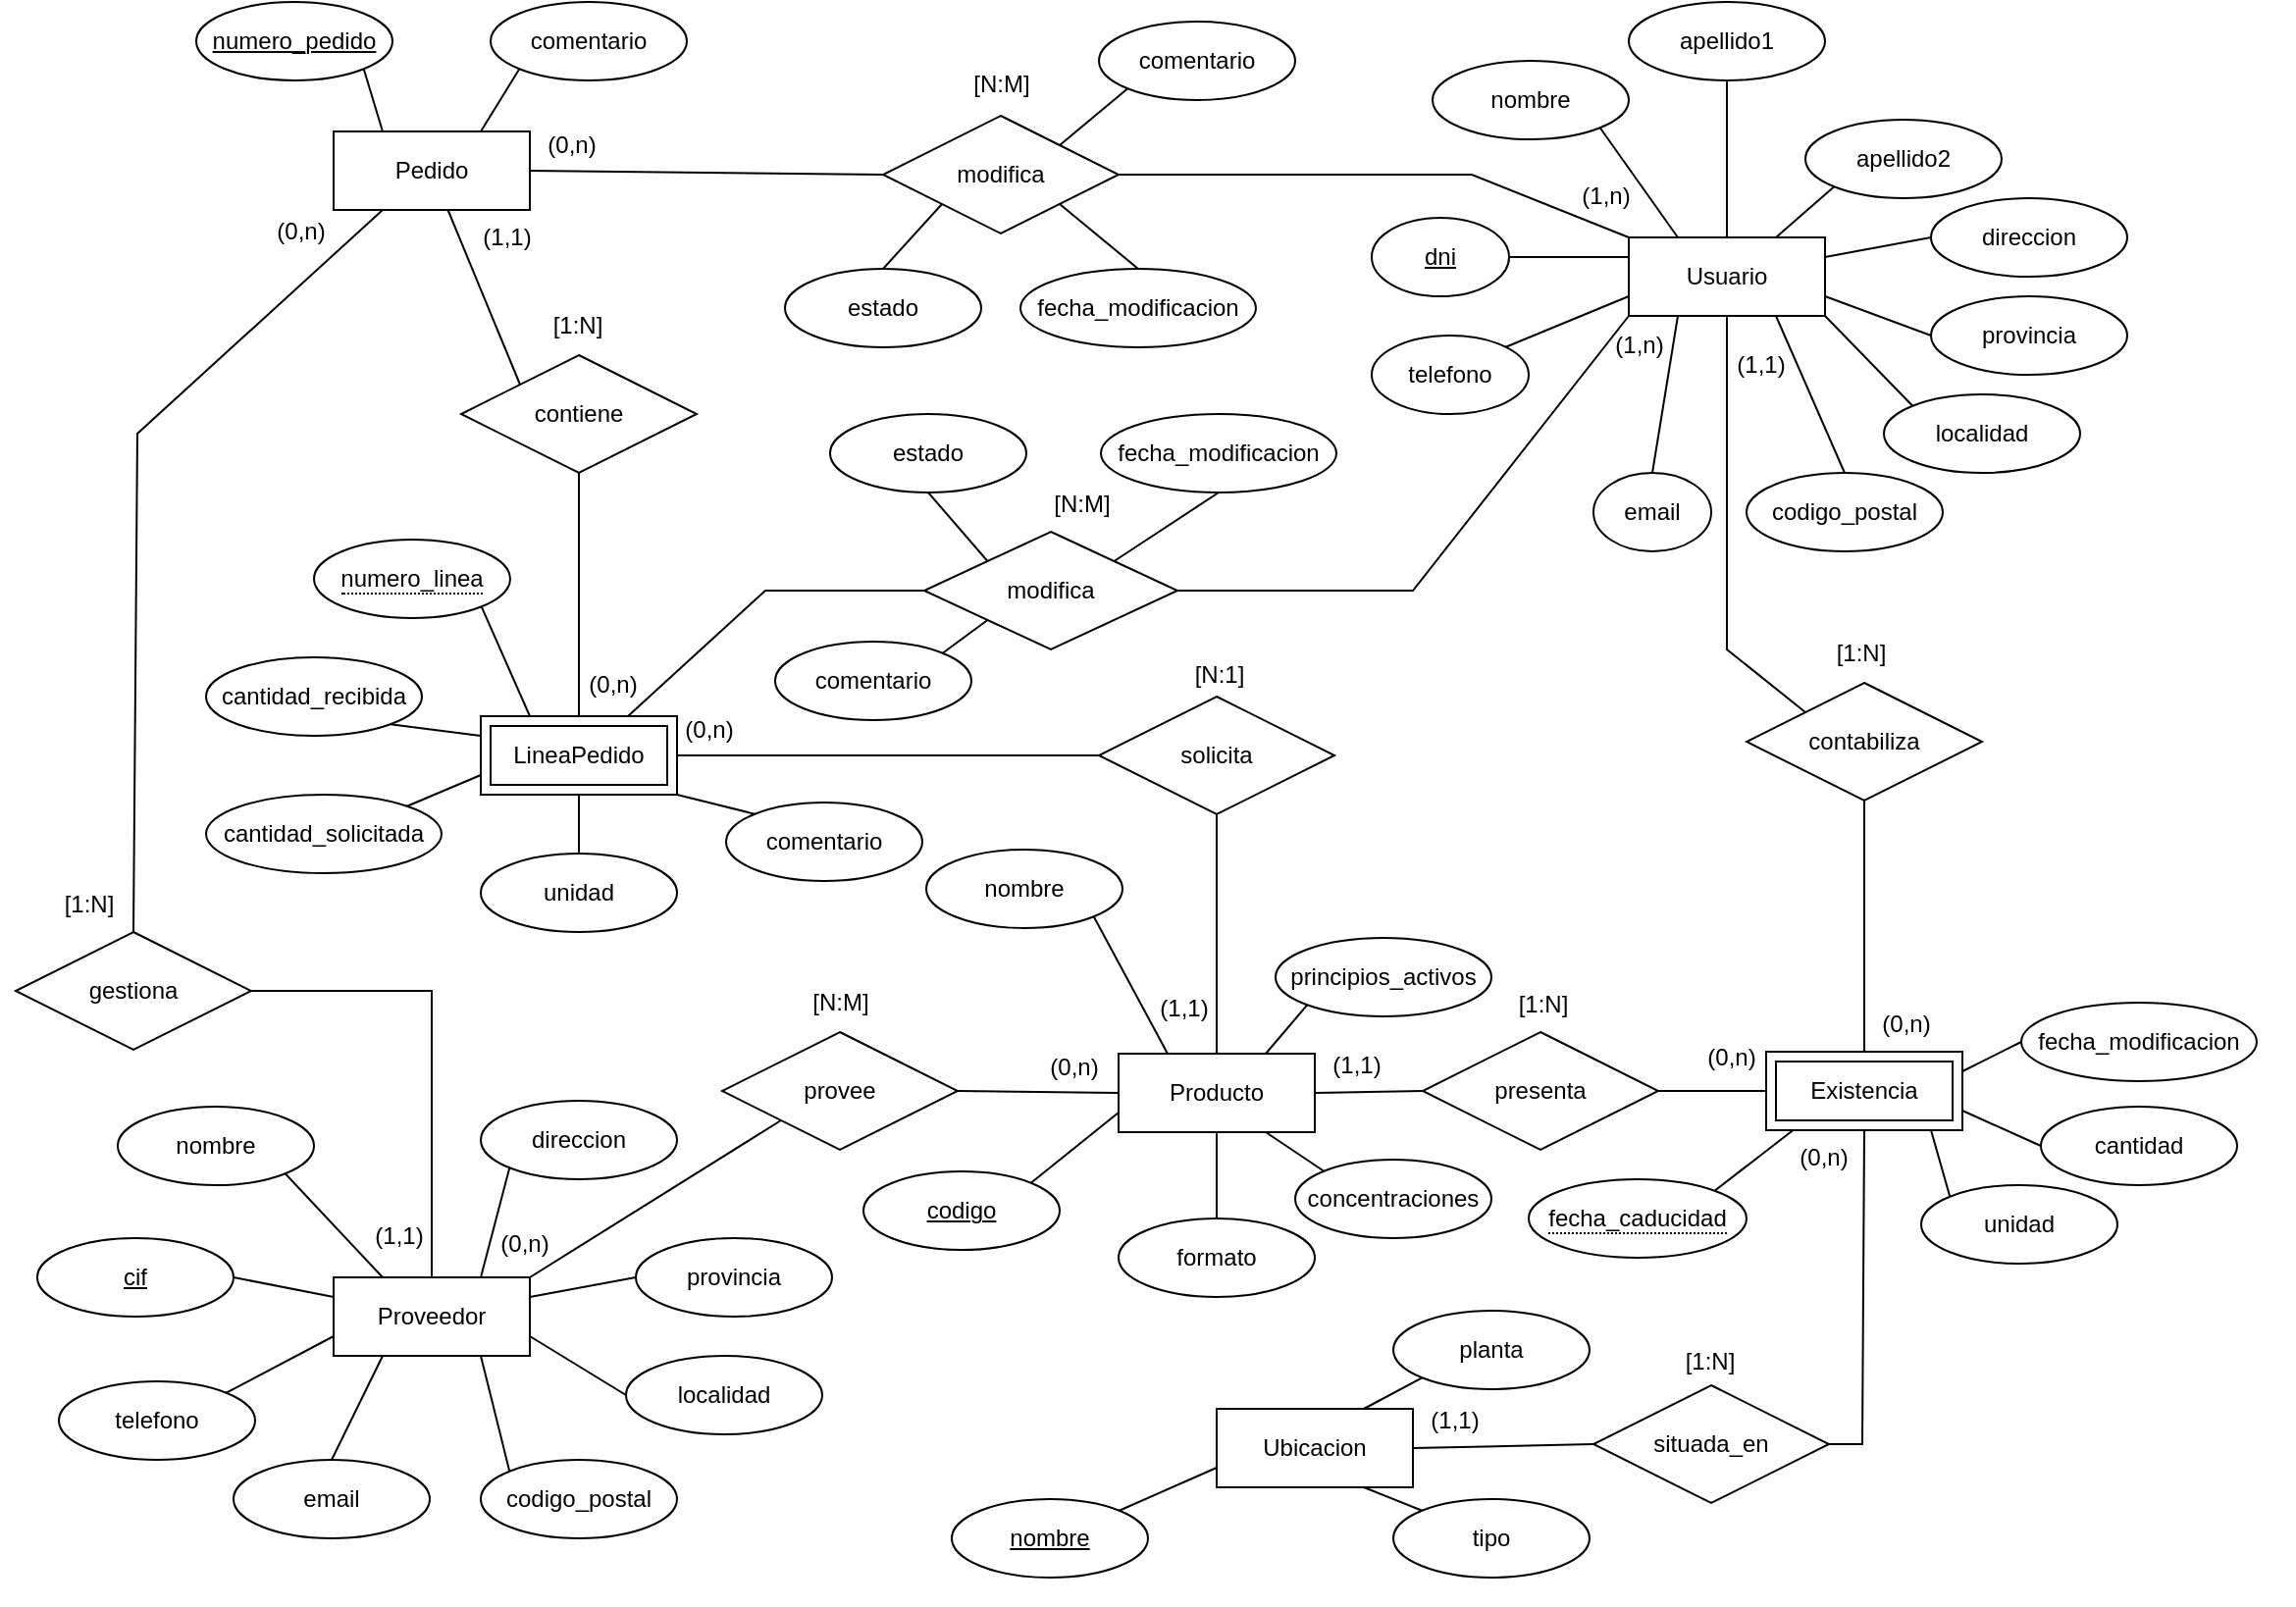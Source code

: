 <mxfile version="24.2.2" type="github">
  <diagram id="R2lEEEUBdFMjLlhIrx00" name="Page-1">
    <mxGraphModel dx="1593" dy="855" grid="1" gridSize="10" guides="1" tooltips="1" connect="1" arrows="1" fold="1" page="1" pageScale="1" pageWidth="1169" pageHeight="827" math="0" shadow="0" extFonts="Permanent Marker^https://fonts.googleapis.com/css?family=Permanent+Marker">
      <root>
        <mxCell id="0" />
        <mxCell id="1" parent="0" />
        <mxCell id="Ad2AzPNfYspedzS9szeo-1" value="" style="group" vertex="1" connectable="0" parent="1">
          <mxGeometry y="590" width="440" height="210" as="geometry" />
        </mxCell>
        <mxCell id="Ad2AzPNfYspedzS9szeo-2" value="Proveedor" style="whiteSpace=wrap;html=1;align=center;" vertex="1" parent="Ad2AzPNfYspedzS9szeo-1">
          <mxGeometry x="170" y="70" width="100" height="40" as="geometry" />
        </mxCell>
        <mxCell id="Ad2AzPNfYspedzS9szeo-3" value="cif" style="ellipse;whiteSpace=wrap;html=1;align=center;fontStyle=4" vertex="1" parent="Ad2AzPNfYspedzS9szeo-1">
          <mxGeometry x="19" y="50" width="100" height="40" as="geometry" />
        </mxCell>
        <mxCell id="Ad2AzPNfYspedzS9szeo-5" value="direccion" style="ellipse;whiteSpace=wrap;html=1;align=center;" vertex="1" parent="Ad2AzPNfYspedzS9szeo-1">
          <mxGeometry x="245" y="-20" width="100" height="40" as="geometry" />
        </mxCell>
        <mxCell id="Ad2AzPNfYspedzS9szeo-6" value="provincia" style="ellipse;whiteSpace=wrap;html=1;align=center;" vertex="1" parent="Ad2AzPNfYspedzS9szeo-1">
          <mxGeometry x="324" y="50" width="100" height="40" as="geometry" />
        </mxCell>
        <mxCell id="Ad2AzPNfYspedzS9szeo-7" value="localidad" style="ellipse;whiteSpace=wrap;html=1;align=center;" vertex="1" parent="Ad2AzPNfYspedzS9szeo-1">
          <mxGeometry x="319" y="110" width="100" height="40" as="geometry" />
        </mxCell>
        <mxCell id="Ad2AzPNfYspedzS9szeo-8" value="codigo_postal" style="ellipse;whiteSpace=wrap;html=1;align=center;" vertex="1" parent="Ad2AzPNfYspedzS9szeo-1">
          <mxGeometry x="245" y="163" width="100" height="40" as="geometry" />
        </mxCell>
        <mxCell id="Ad2AzPNfYspedzS9szeo-9" value="email" style="ellipse;whiteSpace=wrap;html=1;align=center;" vertex="1" parent="Ad2AzPNfYspedzS9szeo-1">
          <mxGeometry x="119" y="163" width="100" height="40" as="geometry" />
        </mxCell>
        <mxCell id="Ad2AzPNfYspedzS9szeo-10" value="telefono" style="ellipse;whiteSpace=wrap;html=1;align=center;" vertex="1" parent="Ad2AzPNfYspedzS9szeo-1">
          <mxGeometry x="30" y="123" width="100" height="40" as="geometry" />
        </mxCell>
        <mxCell id="Ad2AzPNfYspedzS9szeo-12" value="" style="endArrow=none;html=1;rounded=0;exitX=1;exitY=0.5;exitDx=0;exitDy=0;entryX=0;entryY=0.25;entryDx=0;entryDy=0;" edge="1" parent="Ad2AzPNfYspedzS9szeo-1" source="Ad2AzPNfYspedzS9szeo-3" target="Ad2AzPNfYspedzS9szeo-2">
          <mxGeometry relative="1" as="geometry">
            <mxPoint x="470" y="110" as="sourcePoint" />
            <mxPoint x="630" y="110" as="targetPoint" />
          </mxGeometry>
        </mxCell>
        <mxCell id="Ad2AzPNfYspedzS9szeo-13" value="" style="endArrow=none;html=1;rounded=0;exitX=0.75;exitY=0;exitDx=0;exitDy=0;entryX=0;entryY=1;entryDx=0;entryDy=0;" edge="1" parent="Ad2AzPNfYspedzS9szeo-1" source="Ad2AzPNfYspedzS9szeo-2" target="Ad2AzPNfYspedzS9szeo-5">
          <mxGeometry relative="1" as="geometry">
            <mxPoint x="470" y="110" as="sourcePoint" />
            <mxPoint x="630" y="110" as="targetPoint" />
          </mxGeometry>
        </mxCell>
        <mxCell id="Ad2AzPNfYspedzS9szeo-14" value="" style="endArrow=none;html=1;rounded=0;exitX=1;exitY=0.25;exitDx=0;exitDy=0;entryX=0;entryY=0.5;entryDx=0;entryDy=0;" edge="1" parent="Ad2AzPNfYspedzS9szeo-1" source="Ad2AzPNfYspedzS9szeo-2" target="Ad2AzPNfYspedzS9szeo-6">
          <mxGeometry relative="1" as="geometry">
            <mxPoint x="470" y="110" as="sourcePoint" />
            <mxPoint x="630" y="110" as="targetPoint" />
          </mxGeometry>
        </mxCell>
        <mxCell id="Ad2AzPNfYspedzS9szeo-15" value="" style="endArrow=none;html=1;rounded=0;exitX=1;exitY=0;exitDx=0;exitDy=0;entryX=0;entryY=0.75;entryDx=0;entryDy=0;" edge="1" parent="Ad2AzPNfYspedzS9szeo-1" source="Ad2AzPNfYspedzS9szeo-10" target="Ad2AzPNfYspedzS9szeo-2">
          <mxGeometry relative="1" as="geometry">
            <mxPoint x="470" y="110" as="sourcePoint" />
            <mxPoint x="630" y="110" as="targetPoint" />
          </mxGeometry>
        </mxCell>
        <mxCell id="Ad2AzPNfYspedzS9szeo-16" value="" style="endArrow=none;html=1;rounded=0;entryX=0;entryY=0.5;entryDx=0;entryDy=0;exitX=1;exitY=0.75;exitDx=0;exitDy=0;" edge="1" parent="Ad2AzPNfYspedzS9szeo-1" source="Ad2AzPNfYspedzS9szeo-2" target="Ad2AzPNfYspedzS9szeo-7">
          <mxGeometry relative="1" as="geometry">
            <mxPoint x="270" y="140" as="sourcePoint" />
            <mxPoint x="630" y="110" as="targetPoint" />
          </mxGeometry>
        </mxCell>
        <mxCell id="Ad2AzPNfYspedzS9szeo-17" value="" style="endArrow=none;html=1;rounded=0;exitX=0.75;exitY=1;exitDx=0;exitDy=0;entryX=0;entryY=0;entryDx=0;entryDy=0;" edge="1" parent="Ad2AzPNfYspedzS9szeo-1" source="Ad2AzPNfYspedzS9szeo-2" target="Ad2AzPNfYspedzS9szeo-8">
          <mxGeometry relative="1" as="geometry">
            <mxPoint x="470" y="110" as="sourcePoint" />
            <mxPoint x="630" y="110" as="targetPoint" />
          </mxGeometry>
        </mxCell>
        <mxCell id="Ad2AzPNfYspedzS9szeo-18" value="" style="endArrow=none;html=1;rounded=0;exitX=0.5;exitY=0;exitDx=0;exitDy=0;entryX=0.25;entryY=1;entryDx=0;entryDy=0;" edge="1" parent="Ad2AzPNfYspedzS9szeo-1" source="Ad2AzPNfYspedzS9szeo-9" target="Ad2AzPNfYspedzS9szeo-2">
          <mxGeometry relative="1" as="geometry">
            <mxPoint x="470" y="110" as="sourcePoint" />
            <mxPoint x="630" y="110" as="targetPoint" />
          </mxGeometry>
        </mxCell>
        <mxCell id="Ad2AzPNfYspedzS9szeo-19" style="edgeStyle=orthogonalEdgeStyle;rounded=0;orthogonalLoop=1;jettySize=auto;html=1;exitX=0.5;exitY=1;exitDx=0;exitDy=0;" edge="1" parent="Ad2AzPNfYspedzS9szeo-1" source="Ad2AzPNfYspedzS9szeo-8" target="Ad2AzPNfYspedzS9szeo-8">
          <mxGeometry relative="1" as="geometry" />
        </mxCell>
        <mxCell id="Ad2AzPNfYspedzS9szeo-20" value="" style="group" vertex="1" connectable="0" parent="1">
          <mxGeometry x="660" y="40" width="440" height="250" as="geometry" />
        </mxCell>
        <mxCell id="Ad2AzPNfYspedzS9szeo-21" value="&lt;div&gt;Usuario&lt;/div&gt;" style="whiteSpace=wrap;html=1;align=center;" vertex="1" parent="Ad2AzPNfYspedzS9szeo-20">
          <mxGeometry x="170" y="90" width="100" height="40" as="geometry" />
        </mxCell>
        <mxCell id="Ad2AzPNfYspedzS9szeo-22" value="&lt;div&gt;nombre&lt;/div&gt;" style="ellipse;whiteSpace=wrap;html=1;align=center;" vertex="1" parent="Ad2AzPNfYspedzS9szeo-20">
          <mxGeometry x="70" width="100" height="40" as="geometry" />
        </mxCell>
        <mxCell id="Ad2AzPNfYspedzS9szeo-23" value="dni" style="ellipse;whiteSpace=wrap;html=1;align=center;fontStyle=4" vertex="1" parent="Ad2AzPNfYspedzS9szeo-20">
          <mxGeometry x="39" y="80" width="70" height="40" as="geometry" />
        </mxCell>
        <mxCell id="Ad2AzPNfYspedzS9szeo-25" value="apellido2" style="ellipse;whiteSpace=wrap;html=1;align=center;" vertex="1" parent="Ad2AzPNfYspedzS9szeo-20">
          <mxGeometry x="260" y="30" width="100" height="40" as="geometry" />
        </mxCell>
        <mxCell id="Ad2AzPNfYspedzS9szeo-26" value="direccion" style="ellipse;whiteSpace=wrap;html=1;align=center;" vertex="1" parent="Ad2AzPNfYspedzS9szeo-20">
          <mxGeometry x="324" y="70" width="100" height="40" as="geometry" />
        </mxCell>
        <mxCell id="Ad2AzPNfYspedzS9szeo-27" value="provincia" style="ellipse;whiteSpace=wrap;html=1;align=center;" vertex="1" parent="Ad2AzPNfYspedzS9szeo-20">
          <mxGeometry x="324" y="120" width="100" height="40" as="geometry" />
        </mxCell>
        <mxCell id="Ad2AzPNfYspedzS9szeo-28" value="localidad" style="ellipse;whiteSpace=wrap;html=1;align=center;" vertex="1" parent="Ad2AzPNfYspedzS9szeo-20">
          <mxGeometry x="300" y="170" width="100" height="40" as="geometry" />
        </mxCell>
        <mxCell id="Ad2AzPNfYspedzS9szeo-29" value="codigo_postal" style="ellipse;whiteSpace=wrap;html=1;align=center;" vertex="1" parent="Ad2AzPNfYspedzS9szeo-20">
          <mxGeometry x="230" y="210" width="100" height="40" as="geometry" />
        </mxCell>
        <mxCell id="Ad2AzPNfYspedzS9szeo-30" value="email" style="ellipse;whiteSpace=wrap;html=1;align=center;" vertex="1" parent="Ad2AzPNfYspedzS9szeo-20">
          <mxGeometry x="152" y="210" width="60" height="40" as="geometry" />
        </mxCell>
        <mxCell id="Ad2AzPNfYspedzS9szeo-31" value="telefono" style="ellipse;whiteSpace=wrap;html=1;align=center;" vertex="1" parent="Ad2AzPNfYspedzS9szeo-20">
          <mxGeometry x="39" y="140" width="80" height="40" as="geometry" />
        </mxCell>
        <mxCell id="Ad2AzPNfYspedzS9szeo-33" value="" style="endArrow=none;html=1;rounded=0;exitX=1;exitY=0.5;exitDx=0;exitDy=0;entryX=0;entryY=0.25;entryDx=0;entryDy=0;" edge="1" parent="Ad2AzPNfYspedzS9szeo-20" source="Ad2AzPNfYspedzS9szeo-23" target="Ad2AzPNfYspedzS9szeo-21">
          <mxGeometry relative="1" as="geometry">
            <mxPoint x="470" y="140" as="sourcePoint" />
            <mxPoint x="630" y="140" as="targetPoint" />
          </mxGeometry>
        </mxCell>
        <mxCell id="Ad2AzPNfYspedzS9szeo-34" value="" style="endArrow=none;html=1;rounded=0;exitX=1;exitY=1;exitDx=0;exitDy=0;entryX=0.25;entryY=0;entryDx=0;entryDy=0;" edge="1" parent="Ad2AzPNfYspedzS9szeo-20" source="Ad2AzPNfYspedzS9szeo-22" target="Ad2AzPNfYspedzS9szeo-21">
          <mxGeometry relative="1" as="geometry">
            <mxPoint x="470" y="140" as="sourcePoint" />
            <mxPoint x="630" y="140" as="targetPoint" />
          </mxGeometry>
        </mxCell>
        <mxCell id="Ad2AzPNfYspedzS9szeo-35" value="" style="endArrow=none;html=1;rounded=0;exitX=0.75;exitY=0;exitDx=0;exitDy=0;entryX=0;entryY=1;entryDx=0;entryDy=0;" edge="1" parent="Ad2AzPNfYspedzS9szeo-20" source="Ad2AzPNfYspedzS9szeo-21" target="Ad2AzPNfYspedzS9szeo-25">
          <mxGeometry relative="1" as="geometry">
            <mxPoint x="470" y="140" as="sourcePoint" />
            <mxPoint x="630" y="140" as="targetPoint" />
          </mxGeometry>
        </mxCell>
        <mxCell id="Ad2AzPNfYspedzS9szeo-36" value="" style="endArrow=none;html=1;rounded=0;exitX=1;exitY=0.25;exitDx=0;exitDy=0;entryX=0;entryY=0.5;entryDx=0;entryDy=0;" edge="1" parent="Ad2AzPNfYspedzS9szeo-20" source="Ad2AzPNfYspedzS9szeo-21" target="Ad2AzPNfYspedzS9szeo-26">
          <mxGeometry relative="1" as="geometry">
            <mxPoint x="470" y="140" as="sourcePoint" />
            <mxPoint x="630" y="140" as="targetPoint" />
          </mxGeometry>
        </mxCell>
        <mxCell id="Ad2AzPNfYspedzS9szeo-37" value="" style="endArrow=none;html=1;rounded=0;exitX=1;exitY=0.75;exitDx=0;exitDy=0;entryX=0;entryY=0.5;entryDx=0;entryDy=0;" edge="1" parent="Ad2AzPNfYspedzS9szeo-20" source="Ad2AzPNfYspedzS9szeo-21" target="Ad2AzPNfYspedzS9szeo-27">
          <mxGeometry relative="1" as="geometry">
            <mxPoint x="470" y="140" as="sourcePoint" />
            <mxPoint x="630" y="140" as="targetPoint" />
          </mxGeometry>
        </mxCell>
        <mxCell id="Ad2AzPNfYspedzS9szeo-38" value="" style="endArrow=none;html=1;rounded=0;exitX=1;exitY=0;exitDx=0;exitDy=0;entryX=0;entryY=0.75;entryDx=0;entryDy=0;" edge="1" parent="Ad2AzPNfYspedzS9szeo-20" source="Ad2AzPNfYspedzS9szeo-31" target="Ad2AzPNfYspedzS9szeo-21">
          <mxGeometry relative="1" as="geometry">
            <mxPoint x="470" y="140" as="sourcePoint" />
            <mxPoint x="630" y="140" as="targetPoint" />
          </mxGeometry>
        </mxCell>
        <mxCell id="Ad2AzPNfYspedzS9szeo-39" value="" style="endArrow=none;html=1;rounded=0;entryX=0;entryY=0;entryDx=0;entryDy=0;exitX=1;exitY=1;exitDx=0;exitDy=0;" edge="1" parent="Ad2AzPNfYspedzS9szeo-20" source="Ad2AzPNfYspedzS9szeo-21" target="Ad2AzPNfYspedzS9szeo-28">
          <mxGeometry relative="1" as="geometry">
            <mxPoint x="270" y="170" as="sourcePoint" />
            <mxPoint x="630" y="140" as="targetPoint" />
          </mxGeometry>
        </mxCell>
        <mxCell id="Ad2AzPNfYspedzS9szeo-40" value="" style="endArrow=none;html=1;rounded=0;exitX=0.75;exitY=1;exitDx=0;exitDy=0;entryX=0.5;entryY=0;entryDx=0;entryDy=0;" edge="1" parent="Ad2AzPNfYspedzS9szeo-20" source="Ad2AzPNfYspedzS9szeo-21" target="Ad2AzPNfYspedzS9szeo-29">
          <mxGeometry relative="1" as="geometry">
            <mxPoint x="470" y="140" as="sourcePoint" />
            <mxPoint x="630" y="140" as="targetPoint" />
          </mxGeometry>
        </mxCell>
        <mxCell id="Ad2AzPNfYspedzS9szeo-41" value="" style="endArrow=none;html=1;rounded=0;exitX=0.5;exitY=0;exitDx=0;exitDy=0;entryX=0.25;entryY=1;entryDx=0;entryDy=0;" edge="1" parent="Ad2AzPNfYspedzS9szeo-20" source="Ad2AzPNfYspedzS9szeo-30" target="Ad2AzPNfYspedzS9szeo-21">
          <mxGeometry relative="1" as="geometry">
            <mxPoint x="470" y="140" as="sourcePoint" />
            <mxPoint x="630" y="140" as="targetPoint" />
          </mxGeometry>
        </mxCell>
        <mxCell id="Ad2AzPNfYspedzS9szeo-42" value="(1,n)" style="text;html=1;align=center;verticalAlign=middle;resizable=0;points=[];autosize=1;strokeColor=none;fillColor=none;" vertex="1" parent="Ad2AzPNfYspedzS9szeo-20">
          <mxGeometry x="150" y="130" width="50" height="30" as="geometry" />
        </mxCell>
        <mxCell id="Ad2AzPNfYspedzS9szeo-43" value="" style="group" vertex="1" connectable="0" parent="1">
          <mxGeometry x="510" y="677" width="330" height="150" as="geometry" />
        </mxCell>
        <mxCell id="Ad2AzPNfYspedzS9szeo-44" value="Ubicacion" style="whiteSpace=wrap;html=1;align=center;" vertex="1" parent="Ad2AzPNfYspedzS9szeo-43">
          <mxGeometry x="110" y="50" width="100" height="40" as="geometry" />
        </mxCell>
        <mxCell id="Ad2AzPNfYspedzS9szeo-46" value="&lt;u&gt;nombre&lt;/u&gt;" style="ellipse;whiteSpace=wrap;html=1;align=center;" vertex="1" parent="Ad2AzPNfYspedzS9szeo-43">
          <mxGeometry x="-25" y="96" width="100" height="40" as="geometry" />
        </mxCell>
        <mxCell id="Ad2AzPNfYspedzS9szeo-47" value="planta" style="ellipse;whiteSpace=wrap;html=1;align=center;" vertex="1" parent="Ad2AzPNfYspedzS9szeo-43">
          <mxGeometry x="200" width="100" height="40" as="geometry" />
        </mxCell>
        <mxCell id="Ad2AzPNfYspedzS9szeo-48" value="tipo" style="ellipse;whiteSpace=wrap;html=1;align=center;" vertex="1" parent="Ad2AzPNfYspedzS9szeo-43">
          <mxGeometry x="200" y="96" width="100" height="40" as="geometry" />
        </mxCell>
        <mxCell id="Ad2AzPNfYspedzS9szeo-49" value="" style="endArrow=none;html=1;rounded=0;exitX=0;exitY=1;exitDx=0;exitDy=0;entryX=0.75;entryY=0;entryDx=0;entryDy=0;" edge="1" parent="Ad2AzPNfYspedzS9szeo-43" source="Ad2AzPNfYspedzS9szeo-47" target="Ad2AzPNfYspedzS9szeo-44">
          <mxGeometry relative="1" as="geometry">
            <mxPoint x="440" y="-130" as="sourcePoint" />
            <mxPoint x="600" y="-130" as="targetPoint" />
          </mxGeometry>
        </mxCell>
        <mxCell id="Ad2AzPNfYspedzS9szeo-51" value="" style="endArrow=none;html=1;rounded=0;exitX=0.75;exitY=1;exitDx=0;exitDy=0;entryX=0;entryY=0;entryDx=0;entryDy=0;" edge="1" parent="Ad2AzPNfYspedzS9szeo-43" source="Ad2AzPNfYspedzS9szeo-44" target="Ad2AzPNfYspedzS9szeo-48">
          <mxGeometry relative="1" as="geometry">
            <mxPoint x="440" y="-130" as="sourcePoint" />
            <mxPoint x="600" y="-130" as="targetPoint" />
          </mxGeometry>
        </mxCell>
        <mxCell id="Ad2AzPNfYspedzS9szeo-52" value="" style="endArrow=none;html=1;rounded=0;exitX=0;exitY=0.75;exitDx=0;exitDy=0;entryX=1;entryY=0;entryDx=0;entryDy=0;" edge="1" parent="Ad2AzPNfYspedzS9szeo-43" source="Ad2AzPNfYspedzS9szeo-44" target="Ad2AzPNfYspedzS9szeo-46">
          <mxGeometry relative="1" as="geometry">
            <mxPoint x="440" y="-130" as="sourcePoint" />
            <mxPoint x="600" y="-130" as="targetPoint" />
          </mxGeometry>
        </mxCell>
        <mxCell id="Ad2AzPNfYspedzS9szeo-53" value="" style="group" vertex="1" connectable="0" parent="1">
          <mxGeometry x="410" y="484" width="360" height="162" as="geometry" />
        </mxCell>
        <mxCell id="Ad2AzPNfYspedzS9szeo-54" value="Producto" style="whiteSpace=wrap;html=1;align=center;" vertex="1" parent="Ad2AzPNfYspedzS9szeo-53">
          <mxGeometry x="160" y="62" width="100" height="40" as="geometry" />
        </mxCell>
        <mxCell id="Ad2AzPNfYspedzS9szeo-55" value="&lt;div&gt;principios_activos&lt;/div&gt;" style="ellipse;whiteSpace=wrap;html=1;align=center;" vertex="1" parent="Ad2AzPNfYspedzS9szeo-53">
          <mxGeometry x="240" y="3" width="110" height="40" as="geometry" />
        </mxCell>
        <mxCell id="Ad2AzPNfYspedzS9szeo-56" value="concentraciones" style="ellipse;whiteSpace=wrap;html=1;align=center;" vertex="1" parent="Ad2AzPNfYspedzS9szeo-53">
          <mxGeometry x="250" y="116" width="100" height="40" as="geometry" />
        </mxCell>
        <mxCell id="Ad2AzPNfYspedzS9szeo-59" value="" style="endArrow=none;html=1;rounded=0;exitX=0;exitY=1;exitDx=0;exitDy=0;entryX=0.75;entryY=0;entryDx=0;entryDy=0;" edge="1" parent="Ad2AzPNfYspedzS9szeo-53" source="Ad2AzPNfYspedzS9szeo-55" target="Ad2AzPNfYspedzS9szeo-54">
          <mxGeometry relative="1" as="geometry">
            <mxPoint x="450" y="-8" as="sourcePoint" />
            <mxPoint x="610" y="-8" as="targetPoint" />
          </mxGeometry>
        </mxCell>
        <mxCell id="Ad2AzPNfYspedzS9szeo-60" value="" style="endArrow=none;html=1;rounded=0;entryX=0;entryY=0;entryDx=0;entryDy=0;exitX=0.75;exitY=1;exitDx=0;exitDy=0;" edge="1" parent="Ad2AzPNfYspedzS9szeo-53" source="Ad2AzPNfYspedzS9szeo-54" target="Ad2AzPNfYspedzS9szeo-56">
          <mxGeometry relative="1" as="geometry">
            <mxPoint x="450" y="-8" as="sourcePoint" />
            <mxPoint x="610" y="-8" as="targetPoint" />
          </mxGeometry>
        </mxCell>
        <mxCell id="Ad2AzPNfYspedzS9szeo-61" value="provee" style="shape=rhombus;perimeter=rhombusPerimeter;whiteSpace=wrap;html=1;align=center;" vertex="1" parent="Ad2AzPNfYspedzS9szeo-53">
          <mxGeometry x="-42" y="51" width="120" height="60" as="geometry" />
        </mxCell>
        <mxCell id="Ad2AzPNfYspedzS9szeo-62" value="" style="endArrow=none;html=1;rounded=0;entryX=0;entryY=0.5;entryDx=0;entryDy=0;exitX=1;exitY=0.5;exitDx=0;exitDy=0;" edge="1" parent="Ad2AzPNfYspedzS9szeo-53" source="Ad2AzPNfYspedzS9szeo-61" target="Ad2AzPNfYspedzS9szeo-54">
          <mxGeometry relative="1" as="geometry">
            <mxPoint x="90" y="66" as="sourcePoint" />
            <mxPoint x="250" y="66" as="targetPoint" />
          </mxGeometry>
        </mxCell>
        <mxCell id="Ad2AzPNfYspedzS9szeo-63" value="[N:M]" style="text;html=1;align=center;verticalAlign=middle;resizable=0;points=[];autosize=1;strokeColor=none;fillColor=none;" vertex="1" parent="Ad2AzPNfYspedzS9szeo-53">
          <mxGeometry x="-7" y="21" width="50" height="30" as="geometry" />
        </mxCell>
        <mxCell id="Ad2AzPNfYspedzS9szeo-120" value="codigo" style="ellipse;whiteSpace=wrap;html=1;align=center;fontStyle=4" vertex="1" parent="Ad2AzPNfYspedzS9szeo-53">
          <mxGeometry x="30" y="122" width="100" height="40" as="geometry" />
        </mxCell>
        <mxCell id="Ad2AzPNfYspedzS9szeo-139" value="" style="endArrow=none;html=1;rounded=0;entryX=0;entryY=0.75;entryDx=0;entryDy=0;exitX=1;exitY=0;exitDx=0;exitDy=0;" edge="1" parent="Ad2AzPNfYspedzS9szeo-53" source="Ad2AzPNfYspedzS9szeo-120" target="Ad2AzPNfYspedzS9szeo-54">
          <mxGeometry relative="1" as="geometry">
            <mxPoint x="90" y="-94" as="sourcePoint" />
            <mxPoint x="250" y="-94" as="targetPoint" />
          </mxGeometry>
        </mxCell>
        <mxCell id="Ad2AzPNfYspedzS9szeo-64" value="presenta" style="shape=rhombus;perimeter=rhombusPerimeter;whiteSpace=wrap;html=1;align=center;" vertex="1" parent="1">
          <mxGeometry x="725" y="535" width="120" height="60" as="geometry" />
        </mxCell>
        <mxCell id="Ad2AzPNfYspedzS9szeo-65" value="" style="group" vertex="1" connectable="0" parent="1">
          <mxGeometry x="819" y="455" width="350" height="220" as="geometry" />
        </mxCell>
        <mxCell id="Ad2AzPNfYspedzS9szeo-67" value="fecha_modificacion" style="ellipse;whiteSpace=wrap;html=1;align=center;fontStyle=0" vertex="1" parent="Ad2AzPNfYspedzS9szeo-65">
          <mxGeometry x="211" y="65" width="120" height="40" as="geometry" />
        </mxCell>
        <mxCell id="Ad2AzPNfYspedzS9szeo-68" value="cantidad" style="ellipse;whiteSpace=wrap;html=1;align=center;" vertex="1" parent="Ad2AzPNfYspedzS9szeo-65">
          <mxGeometry x="221" y="118" width="100" height="40" as="geometry" />
        </mxCell>
        <mxCell id="Ad2AzPNfYspedzS9szeo-69" value="unidad" style="ellipse;whiteSpace=wrap;html=1;align=center;" vertex="1" parent="Ad2AzPNfYspedzS9szeo-65">
          <mxGeometry x="160" y="158" width="100" height="40" as="geometry" />
        </mxCell>
        <mxCell id="Ad2AzPNfYspedzS9szeo-71" value="" style="endArrow=none;html=1;rounded=0;entryX=0;entryY=0.5;entryDx=0;entryDy=0;exitX=1;exitY=0.25;exitDx=0;exitDy=0;" edge="1" parent="Ad2AzPNfYspedzS9szeo-65" source="Ad2AzPNfYspedzS9szeo-76" target="Ad2AzPNfYspedzS9szeo-67">
          <mxGeometry relative="1" as="geometry">
            <mxPoint x="181" y="99.5" as="sourcePoint" />
            <mxPoint x="190" y="50" as="targetPoint" />
          </mxGeometry>
        </mxCell>
        <mxCell id="Ad2AzPNfYspedzS9szeo-72" value="" style="endArrow=none;html=1;rounded=0;entryX=0;entryY=0.5;entryDx=0;entryDy=0;exitX=1;exitY=0.75;exitDx=0;exitDy=0;" edge="1" parent="Ad2AzPNfYspedzS9szeo-65" source="Ad2AzPNfYspedzS9szeo-76" target="Ad2AzPNfYspedzS9szeo-68">
          <mxGeometry relative="1" as="geometry">
            <mxPoint x="181" y="120.5" as="sourcePoint" />
            <mxPoint x="190" y="50" as="targetPoint" />
          </mxGeometry>
        </mxCell>
        <mxCell id="Ad2AzPNfYspedzS9szeo-73" value="" style="endArrow=none;html=1;rounded=0;entryX=0.15;entryY=0.975;entryDx=0;entryDy=0;exitX=1;exitY=0;exitDx=0;exitDy=0;entryPerimeter=0;" edge="1" parent="Ad2AzPNfYspedzS9szeo-65" source="Ad2AzPNfYspedzS9szeo-77" target="Ad2AzPNfYspedzS9szeo-76">
          <mxGeometry relative="1" as="geometry">
            <mxPoint x="66.146" y="160.774" as="sourcePoint" />
            <mxPoint x="104.5" y="131" as="targetPoint" />
          </mxGeometry>
        </mxCell>
        <mxCell id="Ad2AzPNfYspedzS9szeo-74" value="" style="endArrow=none;html=1;rounded=0;entryX=0;entryY=0;entryDx=0;entryDy=0;exitX=0.84;exitY=1;exitDx=0;exitDy=0;exitPerimeter=0;" edge="1" parent="Ad2AzPNfYspedzS9szeo-65" source="Ad2AzPNfYspedzS9szeo-76" target="Ad2AzPNfYspedzS9szeo-69">
          <mxGeometry relative="1" as="geometry">
            <mxPoint x="161" y="125" as="sourcePoint" />
            <mxPoint x="190" y="50" as="targetPoint" />
          </mxGeometry>
        </mxCell>
        <mxCell id="Ad2AzPNfYspedzS9szeo-75" value="(0,n)" style="text;html=1;align=center;verticalAlign=middle;resizable=0;points=[];autosize=1;strokeColor=none;fillColor=none;" vertex="1" parent="Ad2AzPNfYspedzS9szeo-65">
          <mxGeometry x="85" y="129" width="50" height="30" as="geometry" />
        </mxCell>
        <mxCell id="Ad2AzPNfYspedzS9szeo-76" value="Existencia" style="shape=ext;margin=3;double=1;whiteSpace=wrap;html=1;align=center;" vertex="1" parent="Ad2AzPNfYspedzS9szeo-65">
          <mxGeometry x="81" y="90" width="100" height="40" as="geometry" />
        </mxCell>
        <mxCell id="Ad2AzPNfYspedzS9szeo-77" value="&lt;span style=&quot;border-bottom: 1px dotted&quot;&gt;fecha_caducidad&lt;br&gt;&lt;/span&gt;" style="ellipse;whiteSpace=wrap;html=1;align=center;" vertex="1" parent="Ad2AzPNfYspedzS9szeo-65">
          <mxGeometry x="-40" y="155" width="111" height="40" as="geometry" />
        </mxCell>
        <mxCell id="Ad2AzPNfYspedzS9szeo-78" value="situada_en" style="shape=rhombus;perimeter=rhombusPerimeter;whiteSpace=wrap;html=1;align=center;" vertex="1" parent="1">
          <mxGeometry x="812" y="715" width="120" height="60" as="geometry" />
        </mxCell>
        <mxCell id="Ad2AzPNfYspedzS9szeo-79" value="" style="endArrow=none;html=1;rounded=0;exitX=1;exitY=0.5;exitDx=0;exitDy=0;entryX=0.5;entryY=1;entryDx=0;entryDy=0;" edge="1" parent="1" source="Ad2AzPNfYspedzS9szeo-78" target="Ad2AzPNfYspedzS9szeo-76">
          <mxGeometry relative="1" as="geometry">
            <mxPoint x="790" y="525" as="sourcePoint" />
            <mxPoint x="970" y="650" as="targetPoint" />
            <Array as="points">
              <mxPoint x="949" y="745" />
            </Array>
          </mxGeometry>
        </mxCell>
        <mxCell id="Ad2AzPNfYspedzS9szeo-80" value="" style="endArrow=none;html=1;rounded=0;entryX=0;entryY=0.5;entryDx=0;entryDy=0;exitX=1;exitY=0.5;exitDx=0;exitDy=0;" edge="1" parent="1" source="Ad2AzPNfYspedzS9szeo-54" target="Ad2AzPNfYspedzS9szeo-64">
          <mxGeometry relative="1" as="geometry">
            <mxPoint x="790" y="595" as="sourcePoint" />
            <mxPoint x="950" y="595" as="targetPoint" />
          </mxGeometry>
        </mxCell>
        <mxCell id="Ad2AzPNfYspedzS9szeo-81" value="" style="endArrow=none;html=1;rounded=0;entryX=0;entryY=0.5;entryDx=0;entryDy=0;exitX=1;exitY=0.5;exitDx=0;exitDy=0;" edge="1" parent="1" source="Ad2AzPNfYspedzS9szeo-64" target="Ad2AzPNfYspedzS9szeo-76">
          <mxGeometry relative="1" as="geometry">
            <mxPoint x="790" y="525" as="sourcePoint" />
            <mxPoint x="898" y="565" as="targetPoint" />
          </mxGeometry>
        </mxCell>
        <mxCell id="Ad2AzPNfYspedzS9szeo-82" value="" style="endArrow=none;html=1;rounded=0;entryX=0;entryY=0.5;entryDx=0;entryDy=0;exitX=1;exitY=0.5;exitDx=0;exitDy=0;" edge="1" parent="1" source="Ad2AzPNfYspedzS9szeo-44" target="Ad2AzPNfYspedzS9szeo-78">
          <mxGeometry relative="1" as="geometry">
            <mxPoint x="790" y="525" as="sourcePoint" />
            <mxPoint x="950" y="525" as="targetPoint" />
          </mxGeometry>
        </mxCell>
        <mxCell id="Ad2AzPNfYspedzS9szeo-83" value="&lt;div&gt;contabiliza&lt;/div&gt;" style="shape=rhombus;perimeter=rhombusPerimeter;whiteSpace=wrap;html=1;align=center;" vertex="1" parent="1">
          <mxGeometry x="890" y="357" width="120" height="60" as="geometry" />
        </mxCell>
        <mxCell id="Ad2AzPNfYspedzS9szeo-84" value="" style="endArrow=none;html=1;rounded=0;exitX=0.5;exitY=1;exitDx=0;exitDy=0;entryX=0.5;entryY=0;entryDx=0;entryDy=0;" edge="1" parent="1" source="Ad2AzPNfYspedzS9szeo-83" target="Ad2AzPNfYspedzS9szeo-76">
          <mxGeometry relative="1" as="geometry">
            <mxPoint x="790" y="445" as="sourcePoint" />
            <mxPoint x="974.5" y="544" as="targetPoint" />
            <Array as="points" />
          </mxGeometry>
        </mxCell>
        <mxCell id="Ad2AzPNfYspedzS9szeo-85" value="" style="endArrow=none;html=1;rounded=0;exitX=0.5;exitY=1;exitDx=0;exitDy=0;entryX=0;entryY=0;entryDx=0;entryDy=0;" edge="1" parent="1" source="Ad2AzPNfYspedzS9szeo-21" target="Ad2AzPNfYspedzS9szeo-83">
          <mxGeometry relative="1" as="geometry">
            <mxPoint x="790" y="445" as="sourcePoint" />
            <mxPoint x="1050" y="340" as="targetPoint" />
            <Array as="points">
              <mxPoint x="880" y="340" />
            </Array>
          </mxGeometry>
        </mxCell>
        <mxCell id="Ad2AzPNfYspedzS9szeo-86" value="gestiona" style="shape=rhombus;perimeter=rhombusPerimeter;whiteSpace=wrap;html=1;align=center;" vertex="1" parent="1">
          <mxGeometry x="8" y="484" width="120" height="60" as="geometry" />
        </mxCell>
        <mxCell id="Ad2AzPNfYspedzS9szeo-87" value="" style="endArrow=none;html=1;rounded=0;exitX=0.25;exitY=1;exitDx=0;exitDy=0;entryX=0.5;entryY=0;entryDx=0;entryDy=0;" edge="1" parent="1" source="Ad2AzPNfYspedzS9szeo-97" target="Ad2AzPNfYspedzS9szeo-86">
          <mxGeometry relative="1" as="geometry">
            <mxPoint x="500" y="410" as="sourcePoint" />
            <mxPoint x="660" y="410" as="targetPoint" />
            <Array as="points">
              <mxPoint x="70" y="230" />
            </Array>
          </mxGeometry>
        </mxCell>
        <mxCell id="Ad2AzPNfYspedzS9szeo-88" value="" style="endArrow=none;html=1;rounded=0;exitX=0.5;exitY=0;exitDx=0;exitDy=0;entryX=1;entryY=0.5;entryDx=0;entryDy=0;" edge="1" parent="1" source="Ad2AzPNfYspedzS9szeo-2" target="Ad2AzPNfYspedzS9szeo-86">
          <mxGeometry relative="1" as="geometry">
            <mxPoint x="500" y="480" as="sourcePoint" />
            <mxPoint x="660" y="480" as="targetPoint" />
            <Array as="points">
              <mxPoint x="220" y="514" />
            </Array>
          </mxGeometry>
        </mxCell>
        <mxCell id="Ad2AzPNfYspedzS9szeo-89" value="modifica" style="shape=rhombus;perimeter=rhombusPerimeter;whiteSpace=wrap;html=1;align=center;" vertex="1" parent="1">
          <mxGeometry x="450" y="68" width="120" height="60" as="geometry" />
        </mxCell>
        <mxCell id="Ad2AzPNfYspedzS9szeo-90" value="" style="endArrow=none;html=1;rounded=0;entryX=0;entryY=0;entryDx=0;entryDy=0;exitX=1;exitY=0.5;exitDx=0;exitDy=0;" edge="1" parent="1" source="Ad2AzPNfYspedzS9szeo-89" target="Ad2AzPNfYspedzS9szeo-21">
          <mxGeometry relative="1" as="geometry">
            <mxPoint x="500" y="330" as="sourcePoint" />
            <mxPoint x="660" y="330" as="targetPoint" />
            <Array as="points">
              <mxPoint x="750" y="98" />
            </Array>
          </mxGeometry>
        </mxCell>
        <mxCell id="Ad2AzPNfYspedzS9szeo-91" value="" style="endArrow=none;html=1;rounded=0;entryX=0;entryY=0.5;entryDx=0;entryDy=0;exitX=1;exitY=0.5;exitDx=0;exitDy=0;" edge="1" parent="1" source="Ad2AzPNfYspedzS9szeo-97" target="Ad2AzPNfYspedzS9szeo-89">
          <mxGeometry relative="1" as="geometry">
            <mxPoint x="500" y="330" as="sourcePoint" />
            <mxPoint x="660" y="330" as="targetPoint" />
            <Array as="points" />
          </mxGeometry>
        </mxCell>
        <mxCell id="Ad2AzPNfYspedzS9szeo-92" value="" style="group" vertex="1" connectable="0" parent="1">
          <mxGeometry x="30" y="10" width="320" height="106" as="geometry" />
        </mxCell>
        <mxCell id="Ad2AzPNfYspedzS9szeo-93" value="comentario" style="ellipse;whiteSpace=wrap;html=1;align=center;" vertex="1" parent="Ad2AzPNfYspedzS9szeo-92">
          <mxGeometry x="220" width="100" height="40" as="geometry" />
        </mxCell>
        <mxCell id="Ad2AzPNfYspedzS9szeo-94" value="" style="endArrow=none;html=1;rounded=0;exitX=0.75;exitY=0;exitDx=0;exitDy=0;entryX=0;entryY=1;entryDx=0;entryDy=0;" edge="1" parent="Ad2AzPNfYspedzS9szeo-92" source="Ad2AzPNfYspedzS9szeo-97" target="Ad2AzPNfYspedzS9szeo-93">
          <mxGeometry relative="1" as="geometry">
            <mxPoint x="470" y="40" as="sourcePoint" />
            <mxPoint x="630" y="40" as="targetPoint" />
          </mxGeometry>
        </mxCell>
        <mxCell id="Ad2AzPNfYspedzS9szeo-95" value="numero_pedido" style="ellipse;whiteSpace=wrap;html=1;align=center;fontStyle=4" vertex="1" parent="Ad2AzPNfYspedzS9szeo-92">
          <mxGeometry x="70" width="100" height="40" as="geometry" />
        </mxCell>
        <mxCell id="Ad2AzPNfYspedzS9szeo-96" value="" style="endArrow=none;html=1;rounded=0;exitX=1;exitY=1;exitDx=0;exitDy=0;entryX=0.25;entryY=0;entryDx=0;entryDy=0;" edge="1" parent="Ad2AzPNfYspedzS9szeo-92" source="Ad2AzPNfYspedzS9szeo-95" target="Ad2AzPNfYspedzS9szeo-97">
          <mxGeometry relative="1" as="geometry">
            <mxPoint x="490" y="36" as="sourcePoint" />
            <mxPoint x="650" y="36" as="targetPoint" />
          </mxGeometry>
        </mxCell>
        <mxCell id="Ad2AzPNfYspedzS9szeo-97" value="Pedido" style="whiteSpace=wrap;html=1;align=center;" vertex="1" parent="Ad2AzPNfYspedzS9szeo-92">
          <mxGeometry x="140" y="66" width="100" height="40" as="geometry" />
        </mxCell>
        <mxCell id="Ad2AzPNfYspedzS9szeo-100" value="contiene" style="shape=rhombus;perimeter=rhombusPerimeter;whiteSpace=wrap;html=1;align=center;" vertex="1" parent="1">
          <mxGeometry x="235" y="190" width="120" height="60" as="geometry" />
        </mxCell>
        <mxCell id="Ad2AzPNfYspedzS9szeo-101" value="&lt;div&gt;solicita&lt;/div&gt;" style="shape=rhombus;perimeter=rhombusPerimeter;whiteSpace=wrap;html=1;align=center;" vertex="1" parent="1">
          <mxGeometry x="560" y="364" width="120" height="60" as="geometry" />
        </mxCell>
        <mxCell id="Ad2AzPNfYspedzS9szeo-102" value="" style="endArrow=none;html=1;rounded=0;exitX=0;exitY=0;exitDx=0;exitDy=0;" edge="1" parent="1" source="Ad2AzPNfYspedzS9szeo-100" target="Ad2AzPNfYspedzS9szeo-97">
          <mxGeometry relative="1" as="geometry">
            <mxPoint x="500" y="390" as="sourcePoint" />
            <mxPoint x="660" y="390" as="targetPoint" />
          </mxGeometry>
        </mxCell>
        <mxCell id="Ad2AzPNfYspedzS9szeo-103" value="" style="endArrow=none;html=1;rounded=0;exitX=0.5;exitY=1;exitDx=0;exitDy=0;entryX=0.5;entryY=0;entryDx=0;entryDy=0;" edge="1" parent="1" source="Ad2AzPNfYspedzS9szeo-100" target="Ad2AzPNfYspedzS9szeo-108">
          <mxGeometry relative="1" as="geometry">
            <mxPoint x="500" y="390" as="sourcePoint" />
            <mxPoint x="660" y="390" as="targetPoint" />
          </mxGeometry>
        </mxCell>
        <mxCell id="Ad2AzPNfYspedzS9szeo-104" value="" style="endArrow=none;html=1;rounded=0;exitX=1;exitY=0.5;exitDx=0;exitDy=0;entryX=0;entryY=0.5;entryDx=0;entryDy=0;" edge="1" parent="1" source="Ad2AzPNfYspedzS9szeo-108" target="Ad2AzPNfYspedzS9szeo-101">
          <mxGeometry relative="1" as="geometry">
            <mxPoint x="500" y="390" as="sourcePoint" />
            <mxPoint x="660" y="390" as="targetPoint" />
          </mxGeometry>
        </mxCell>
        <mxCell id="Ad2AzPNfYspedzS9szeo-105" value="" style="endArrow=none;html=1;rounded=0;entryX=0.5;entryY=0;entryDx=0;entryDy=0;exitX=0.5;exitY=1;exitDx=0;exitDy=0;" edge="1" parent="1" source="Ad2AzPNfYspedzS9szeo-101" target="Ad2AzPNfYspedzS9szeo-54">
          <mxGeometry relative="1" as="geometry">
            <mxPoint x="500" y="460" as="sourcePoint" />
            <mxPoint x="660" y="460" as="targetPoint" />
          </mxGeometry>
        </mxCell>
        <mxCell id="Ad2AzPNfYspedzS9szeo-106" value="modifica" style="shape=rhombus;perimeter=rhombusPerimeter;whiteSpace=wrap;html=1;align=center;" vertex="1" parent="1">
          <mxGeometry x="471" y="280" width="129" height="60" as="geometry" />
        </mxCell>
        <mxCell id="Ad2AzPNfYspedzS9szeo-107" value="" style="group" vertex="1" connectable="0" parent="1">
          <mxGeometry x="105" y="294" width="480" height="230" as="geometry" />
        </mxCell>
        <mxCell id="Ad2AzPNfYspedzS9szeo-108" value="LineaPedido" style="shape=ext;margin=3;double=1;whiteSpace=wrap;html=1;align=center;" vertex="1" parent="Ad2AzPNfYspedzS9szeo-107">
          <mxGeometry x="140" y="80" width="100" height="40" as="geometry" />
        </mxCell>
        <mxCell id="Ad2AzPNfYspedzS9szeo-109" value="&lt;span style=&quot;border-bottom: 1px dotted&quot;&gt;numero_linea&lt;br&gt;&lt;/span&gt;" style="ellipse;whiteSpace=wrap;html=1;align=center;" vertex="1" parent="Ad2AzPNfYspedzS9szeo-107">
          <mxGeometry x="55" y="-10" width="100" height="40" as="geometry" />
        </mxCell>
        <mxCell id="Ad2AzPNfYspedzS9szeo-110" value="cantidad_solicitada" style="ellipse;whiteSpace=wrap;html=1;align=center;" vertex="1" parent="Ad2AzPNfYspedzS9szeo-107">
          <mxGeometry y="120" width="120" height="40" as="geometry" />
        </mxCell>
        <mxCell id="Ad2AzPNfYspedzS9szeo-111" value="unidad" style="ellipse;whiteSpace=wrap;html=1;align=center;" vertex="1" parent="Ad2AzPNfYspedzS9szeo-107">
          <mxGeometry x="140" y="150" width="100" height="40" as="geometry" />
        </mxCell>
        <mxCell id="Ad2AzPNfYspedzS9szeo-112" value="comentario" style="ellipse;whiteSpace=wrap;html=1;align=center;" vertex="1" parent="Ad2AzPNfYspedzS9szeo-107">
          <mxGeometry x="265" y="124" width="100" height="40" as="geometry" />
        </mxCell>
        <mxCell id="Ad2AzPNfYspedzS9szeo-113" value="cantidad_recibida" style="ellipse;whiteSpace=wrap;html=1;align=center;" vertex="1" parent="Ad2AzPNfYspedzS9szeo-107">
          <mxGeometry y="50" width="110" height="40" as="geometry" />
        </mxCell>
        <mxCell id="Ad2AzPNfYspedzS9szeo-114" value="" style="endArrow=none;html=1;rounded=0;exitX=1;exitY=1;exitDx=0;exitDy=0;entryX=0;entryY=0.25;entryDx=0;entryDy=0;" edge="1" parent="Ad2AzPNfYspedzS9szeo-107" source="Ad2AzPNfYspedzS9szeo-113" target="Ad2AzPNfYspedzS9szeo-108">
          <mxGeometry relative="1" as="geometry">
            <mxPoint x="260" y="200" as="sourcePoint" />
            <mxPoint x="420" y="200" as="targetPoint" />
          </mxGeometry>
        </mxCell>
        <mxCell id="Ad2AzPNfYspedzS9szeo-115" value="" style="endArrow=none;html=1;rounded=0;exitX=1;exitY=0;exitDx=0;exitDy=0;entryX=0;entryY=0.75;entryDx=0;entryDy=0;" edge="1" parent="Ad2AzPNfYspedzS9szeo-107" source="Ad2AzPNfYspedzS9szeo-110" target="Ad2AzPNfYspedzS9szeo-108">
          <mxGeometry relative="1" as="geometry">
            <mxPoint x="260" y="200" as="sourcePoint" />
            <mxPoint x="420" y="200" as="targetPoint" />
          </mxGeometry>
        </mxCell>
        <mxCell id="Ad2AzPNfYspedzS9szeo-116" value="" style="endArrow=none;html=1;rounded=0;exitX=1;exitY=1;exitDx=0;exitDy=0;entryX=0;entryY=0;entryDx=0;entryDy=0;" edge="1" parent="Ad2AzPNfYspedzS9szeo-107" source="Ad2AzPNfYspedzS9szeo-108" target="Ad2AzPNfYspedzS9szeo-112">
          <mxGeometry relative="1" as="geometry">
            <mxPoint x="260" y="200" as="sourcePoint" />
            <mxPoint x="420" y="200" as="targetPoint" />
          </mxGeometry>
        </mxCell>
        <mxCell id="Ad2AzPNfYspedzS9szeo-117" value="" style="endArrow=none;html=1;rounded=0;entryX=0.5;entryY=1;entryDx=0;entryDy=0;" edge="1" parent="Ad2AzPNfYspedzS9szeo-107" source="Ad2AzPNfYspedzS9szeo-111" target="Ad2AzPNfYspedzS9szeo-108">
          <mxGeometry relative="1" as="geometry">
            <mxPoint x="260" y="200" as="sourcePoint" />
            <mxPoint x="420" y="200" as="targetPoint" />
          </mxGeometry>
        </mxCell>
        <mxCell id="Ad2AzPNfYspedzS9szeo-118" value="" style="endArrow=none;html=1;rounded=0;exitX=0.25;exitY=0;exitDx=0;exitDy=0;entryX=1;entryY=1;entryDx=0;entryDy=0;" edge="1" parent="Ad2AzPNfYspedzS9szeo-107" source="Ad2AzPNfYspedzS9szeo-108" target="Ad2AzPNfYspedzS9szeo-109">
          <mxGeometry relative="1" as="geometry">
            <mxPoint x="260" y="200" as="sourcePoint" />
            <mxPoint x="420" y="200" as="targetPoint" />
          </mxGeometry>
        </mxCell>
        <mxCell id="Ad2AzPNfYspedzS9szeo-119" value="comentario" style="ellipse;whiteSpace=wrap;html=1;align=center;" vertex="1" parent="Ad2AzPNfYspedzS9szeo-107">
          <mxGeometry x="290" y="42" width="100" height="40" as="geometry" />
        </mxCell>
        <mxCell id="Ad2AzPNfYspedzS9szeo-121" value="nombre" style="ellipse;whiteSpace=wrap;html=1;align=center;" vertex="1" parent="Ad2AzPNfYspedzS9szeo-107">
          <mxGeometry x="367" y="148" width="100" height="40" as="geometry" />
        </mxCell>
        <mxCell id="Ad2AzPNfYspedzS9szeo-122" value="fecha_modificacion" style="ellipse;whiteSpace=wrap;html=1;align=center;" vertex="1" parent="1">
          <mxGeometry x="520" y="146" width="120" height="40" as="geometry" />
        </mxCell>
        <mxCell id="Ad2AzPNfYspedzS9szeo-123" value="" style="endArrow=none;html=1;rounded=0;entryX=1;entryY=1;entryDx=0;entryDy=0;exitX=0.5;exitY=0;exitDx=0;exitDy=0;" edge="1" parent="1" source="Ad2AzPNfYspedzS9szeo-122" target="Ad2AzPNfYspedzS9szeo-89">
          <mxGeometry relative="1" as="geometry">
            <mxPoint x="500" y="250" as="sourcePoint" />
            <mxPoint x="660" y="250" as="targetPoint" />
          </mxGeometry>
        </mxCell>
        <mxCell id="Ad2AzPNfYspedzS9szeo-124" value="" style="endArrow=none;html=1;rounded=0;entryX=0.75;entryY=0;entryDx=0;entryDy=0;exitX=0;exitY=0.5;exitDx=0;exitDy=0;" edge="1" parent="1" source="Ad2AzPNfYspedzS9szeo-106" target="Ad2AzPNfYspedzS9szeo-108">
          <mxGeometry relative="1" as="geometry">
            <mxPoint x="500" y="250" as="sourcePoint" />
            <mxPoint x="660" y="250" as="targetPoint" />
            <Array as="points">
              <mxPoint x="390" y="310" />
            </Array>
          </mxGeometry>
        </mxCell>
        <mxCell id="Ad2AzPNfYspedzS9szeo-125" value="" style="endArrow=none;html=1;rounded=0;entryX=0;entryY=1;entryDx=0;entryDy=0;exitX=1;exitY=0.5;exitDx=0;exitDy=0;" edge="1" parent="1" source="Ad2AzPNfYspedzS9szeo-106" target="Ad2AzPNfYspedzS9szeo-21">
          <mxGeometry relative="1" as="geometry">
            <mxPoint x="500" y="250" as="sourcePoint" />
            <mxPoint x="820" y="210" as="targetPoint" />
            <Array as="points">
              <mxPoint x="720" y="310" />
            </Array>
          </mxGeometry>
        </mxCell>
        <mxCell id="Ad2AzPNfYspedzS9szeo-126" value="fecha_modificacion" style="ellipse;whiteSpace=wrap;html=1;align=center;" vertex="1" parent="1">
          <mxGeometry x="561" y="220" width="120" height="40" as="geometry" />
        </mxCell>
        <mxCell id="Ad2AzPNfYspedzS9szeo-127" value="" style="endArrow=none;html=1;rounded=0;entryX=1;entryY=0;entryDx=0;entryDy=0;exitX=0.5;exitY=1;exitDx=0;exitDy=0;" edge="1" parent="1" source="Ad2AzPNfYspedzS9szeo-126" target="Ad2AzPNfYspedzS9szeo-106">
          <mxGeometry relative="1" as="geometry">
            <mxPoint x="500" y="280" as="sourcePoint" />
            <mxPoint x="660" y="280" as="targetPoint" />
          </mxGeometry>
        </mxCell>
        <mxCell id="Ad2AzPNfYspedzS9szeo-128" value="estado" style="ellipse;whiteSpace=wrap;html=1;align=center;" vertex="1" parent="1">
          <mxGeometry x="423" y="220" width="100" height="40" as="geometry" />
        </mxCell>
        <mxCell id="Ad2AzPNfYspedzS9szeo-129" value="estado" style="ellipse;whiteSpace=wrap;html=1;align=center;" vertex="1" parent="1">
          <mxGeometry x="400" y="146" width="100" height="40" as="geometry" />
        </mxCell>
        <mxCell id="Ad2AzPNfYspedzS9szeo-130" value="" style="endArrow=none;html=1;rounded=0;entryX=0;entryY=1;entryDx=0;entryDy=0;exitX=0.5;exitY=0;exitDx=0;exitDy=0;" edge="1" parent="1" source="Ad2AzPNfYspedzS9szeo-129" target="Ad2AzPNfYspedzS9szeo-89">
          <mxGeometry relative="1" as="geometry">
            <mxPoint x="500" y="280" as="sourcePoint" />
            <mxPoint x="660" y="280" as="targetPoint" />
          </mxGeometry>
        </mxCell>
        <mxCell id="Ad2AzPNfYspedzS9szeo-131" value="" style="endArrow=none;html=1;rounded=0;entryX=0.5;entryY=1;entryDx=0;entryDy=0;exitX=0;exitY=0;exitDx=0;exitDy=0;" edge="1" parent="1" source="Ad2AzPNfYspedzS9szeo-106" target="Ad2AzPNfYspedzS9szeo-128">
          <mxGeometry relative="1" as="geometry">
            <mxPoint x="500" y="310" as="sourcePoint" />
            <mxPoint x="660" y="310" as="targetPoint" />
          </mxGeometry>
        </mxCell>
        <mxCell id="Ad2AzPNfYspedzS9szeo-132" value="" style="endArrow=none;html=1;rounded=0;entryX=1;entryY=0;entryDx=0;entryDy=0;exitX=0;exitY=1;exitDx=0;exitDy=0;" edge="1" parent="1" source="Ad2AzPNfYspedzS9szeo-106" target="Ad2AzPNfYspedzS9szeo-119">
          <mxGeometry relative="1" as="geometry">
            <mxPoint x="500" y="330" as="sourcePoint" />
            <mxPoint x="660" y="330" as="targetPoint" />
          </mxGeometry>
        </mxCell>
        <mxCell id="Ad2AzPNfYspedzS9szeo-133" value="comentario" style="ellipse;whiteSpace=wrap;html=1;align=center;" vertex="1" parent="1">
          <mxGeometry x="560" y="20" width="100" height="40" as="geometry" />
        </mxCell>
        <mxCell id="Ad2AzPNfYspedzS9szeo-134" value="" style="endArrow=none;html=1;rounded=0;entryX=0;entryY=1;entryDx=0;entryDy=0;exitX=1;exitY=0;exitDx=0;exitDy=0;" edge="1" parent="1" source="Ad2AzPNfYspedzS9szeo-89" target="Ad2AzPNfYspedzS9szeo-133">
          <mxGeometry relative="1" as="geometry">
            <mxPoint x="500" y="250" as="sourcePoint" />
            <mxPoint x="660" y="250" as="targetPoint" />
          </mxGeometry>
        </mxCell>
        <mxCell id="Ad2AzPNfYspedzS9szeo-135" value="formato" style="ellipse;whiteSpace=wrap;html=1;align=center;" vertex="1" parent="1">
          <mxGeometry x="570" y="630" width="100" height="40" as="geometry" />
        </mxCell>
        <mxCell id="Ad2AzPNfYspedzS9szeo-136" value="" style="endArrow=none;html=1;rounded=0;exitX=0.5;exitY=0;exitDx=0;exitDy=0;entryX=0.5;entryY=1;entryDx=0;entryDy=0;" edge="1" parent="1" source="Ad2AzPNfYspedzS9szeo-135" target="Ad2AzPNfYspedzS9szeo-54">
          <mxGeometry relative="1" as="geometry">
            <mxPoint x="860" y="476" as="sourcePoint" />
            <mxPoint x="1020" y="476" as="targetPoint" />
          </mxGeometry>
        </mxCell>
        <mxCell id="Ad2AzPNfYspedzS9szeo-137" value="" style="endArrow=none;html=1;rounded=0;exitX=1;exitY=0;exitDx=0;exitDy=0;entryX=0;entryY=1;entryDx=0;entryDy=0;" edge="1" parent="1" source="Ad2AzPNfYspedzS9szeo-2" target="Ad2AzPNfYspedzS9szeo-61">
          <mxGeometry relative="1" as="geometry">
            <mxPoint x="500" y="550" as="sourcePoint" />
            <mxPoint x="660" y="550" as="targetPoint" />
          </mxGeometry>
        </mxCell>
        <mxCell id="Ad2AzPNfYspedzS9szeo-138" value="" style="endArrow=none;html=1;rounded=0;exitX=1;exitY=1;exitDx=0;exitDy=0;entryX=0.25;entryY=0;entryDx=0;entryDy=0;" edge="1" parent="1" source="Ad2AzPNfYspedzS9szeo-121" target="Ad2AzPNfYspedzS9szeo-54">
          <mxGeometry relative="1" as="geometry">
            <mxPoint x="860" y="476" as="sourcePoint" />
            <mxPoint x="1020" y="476" as="targetPoint" />
          </mxGeometry>
        </mxCell>
        <mxCell id="Ad2AzPNfYspedzS9szeo-140" value="(0,n)" style="text;html=1;align=center;verticalAlign=middle;resizable=0;points=[];autosize=1;strokeColor=none;fillColor=none;" vertex="1" parent="1">
          <mxGeometry x="242" y="628" width="50" height="30" as="geometry" />
        </mxCell>
        <mxCell id="Ad2AzPNfYspedzS9szeo-141" value="(0,n)" style="text;html=1;align=center;verticalAlign=middle;resizable=0;points=[];autosize=1;strokeColor=none;fillColor=none;" vertex="1" parent="1">
          <mxGeometry x="522" y="538" width="50" height="30" as="geometry" />
        </mxCell>
        <mxCell id="Ad2AzPNfYspedzS9szeo-142" value="(1,1)" style="text;html=1;align=center;verticalAlign=middle;resizable=0;points=[];autosize=1;strokeColor=none;fillColor=none;" vertex="1" parent="1">
          <mxGeometry x="716" y="718" width="50" height="30" as="geometry" />
        </mxCell>
        <mxCell id="Ad2AzPNfYspedzS9szeo-143" value="[1:N]" style="text;html=1;align=center;verticalAlign=middle;resizable=0;points=[];autosize=1;strokeColor=none;fillColor=none;" vertex="1" parent="1">
          <mxGeometry x="846" y="688" width="50" height="30" as="geometry" />
        </mxCell>
        <mxCell id="Ad2AzPNfYspedzS9szeo-144" value="(0,n)" style="text;html=1;align=center;verticalAlign=middle;resizable=0;points=[];autosize=1;strokeColor=none;fillColor=none;" vertex="1" parent="1">
          <mxGeometry x="857" y="533" width="50" height="30" as="geometry" />
        </mxCell>
        <mxCell id="Ad2AzPNfYspedzS9szeo-145" value="(1,1)" style="text;html=1;align=center;verticalAlign=middle;resizable=0;points=[];autosize=1;strokeColor=none;fillColor=none;" vertex="1" parent="1">
          <mxGeometry x="666" y="537" width="50" height="30" as="geometry" />
        </mxCell>
        <mxCell id="Ad2AzPNfYspedzS9szeo-146" value="[1:N]" style="text;html=1;align=center;verticalAlign=middle;resizable=0;points=[];autosize=1;strokeColor=none;fillColor=none;" vertex="1" parent="1">
          <mxGeometry x="761" y="506" width="50" height="30" as="geometry" />
        </mxCell>
        <mxCell id="Ad2AzPNfYspedzS9szeo-147" value="(0,n)" style="text;html=1;align=center;verticalAlign=middle;resizable=0;points=[];autosize=1;strokeColor=none;fillColor=none;" vertex="1" parent="1">
          <mxGeometry x="336" y="366" width="50" height="30" as="geometry" />
        </mxCell>
        <mxCell id="Ad2AzPNfYspedzS9szeo-148" value="(1,1)" style="text;html=1;align=center;verticalAlign=middle;resizable=0;points=[];autosize=1;strokeColor=none;fillColor=none;" vertex="1" parent="1">
          <mxGeometry x="578" y="508" width="50" height="30" as="geometry" />
        </mxCell>
        <mxCell id="Ad2AzPNfYspedzS9szeo-149" value="[N:1]" style="text;html=1;align=center;verticalAlign=middle;resizable=0;points=[];autosize=1;strokeColor=none;fillColor=none;" vertex="1" parent="1">
          <mxGeometry x="596" y="338" width="50" height="30" as="geometry" />
        </mxCell>
        <mxCell id="Ad2AzPNfYspedzS9szeo-150" value="(0,n)" style="text;html=1;align=center;verticalAlign=middle;resizable=0;points=[];autosize=1;strokeColor=none;fillColor=none;" vertex="1" parent="1">
          <mxGeometry x="946" y="516" width="50" height="30" as="geometry" />
        </mxCell>
        <mxCell id="Ad2AzPNfYspedzS9szeo-151" value="(1,1)" style="text;html=1;align=center;verticalAlign=middle;resizable=0;points=[];autosize=1;strokeColor=none;fillColor=none;" vertex="1" parent="1">
          <mxGeometry x="872" y="180" width="50" height="30" as="geometry" />
        </mxCell>
        <mxCell id="Ad2AzPNfYspedzS9szeo-152" value="[1:N]" style="text;html=1;align=center;verticalAlign=middle;resizable=0;points=[];autosize=1;strokeColor=none;fillColor=none;" vertex="1" parent="1">
          <mxGeometry x="923" y="327" width="50" height="30" as="geometry" />
        </mxCell>
        <mxCell id="Ad2AzPNfYspedzS9szeo-153" value="(1,n)" style="text;html=1;align=center;verticalAlign=middle;resizable=0;points=[];autosize=1;strokeColor=none;fillColor=none;" vertex="1" parent="1">
          <mxGeometry x="793" y="94" width="50" height="30" as="geometry" />
        </mxCell>
        <mxCell id="Ad2AzPNfYspedzS9szeo-154" value="(0,n)" style="text;html=1;align=center;verticalAlign=middle;resizable=0;points=[];autosize=1;strokeColor=none;fillColor=none;" vertex="1" parent="1">
          <mxGeometry x="266" y="68" width="50" height="30" as="geometry" />
        </mxCell>
        <mxCell id="Ad2AzPNfYspedzS9szeo-155" value="[N:M]" style="text;html=1;align=center;verticalAlign=middle;resizable=0;points=[];autosize=1;strokeColor=none;fillColor=none;" vertex="1" parent="1">
          <mxGeometry x="485" y="37" width="50" height="30" as="geometry" />
        </mxCell>
        <mxCell id="Ad2AzPNfYspedzS9szeo-156" value="(0,n)" style="text;html=1;align=center;verticalAlign=middle;resizable=0;points=[];autosize=1;strokeColor=none;fillColor=none;" vertex="1" parent="1">
          <mxGeometry x="287" y="343" width="50" height="30" as="geometry" />
        </mxCell>
        <mxCell id="Ad2AzPNfYspedzS9szeo-157" value="[N:M]" style="text;html=1;align=center;verticalAlign=middle;resizable=0;points=[];autosize=1;strokeColor=none;fillColor=none;" vertex="1" parent="1">
          <mxGeometry x="526" y="251" width="50" height="30" as="geometry" />
        </mxCell>
        <mxCell id="Ad2AzPNfYspedzS9szeo-158" value="(0,n)" style="text;html=1;align=center;verticalAlign=middle;resizable=0;points=[];autosize=1;strokeColor=none;fillColor=none;" vertex="1" parent="1">
          <mxGeometry x="128" y="112" width="50" height="30" as="geometry" />
        </mxCell>
        <mxCell id="Ad2AzPNfYspedzS9szeo-159" value="(1,1)" style="text;html=1;align=center;verticalAlign=middle;resizable=0;points=[];autosize=1;strokeColor=none;fillColor=none;" vertex="1" parent="1">
          <mxGeometry x="178" y="624" width="50" height="30" as="geometry" />
        </mxCell>
        <mxCell id="Ad2AzPNfYspedzS9szeo-160" value="&lt;div&gt;nombre&lt;/div&gt;" style="ellipse;whiteSpace=wrap;html=1;align=center;" vertex="1" parent="1">
          <mxGeometry x="60" y="573" width="100" height="40" as="geometry" />
        </mxCell>
        <mxCell id="Ad2AzPNfYspedzS9szeo-161" value="" style="endArrow=none;html=1;rounded=0;exitX=1;exitY=1;exitDx=0;exitDy=0;entryX=0.25;entryY=0;entryDx=0;entryDy=0;" edge="1" parent="1" source="Ad2AzPNfYspedzS9szeo-160" target="Ad2AzPNfYspedzS9szeo-2">
          <mxGeometry relative="1" as="geometry">
            <mxPoint x="470" y="700" as="sourcePoint" />
            <mxPoint x="630" y="700" as="targetPoint" />
          </mxGeometry>
        </mxCell>
        <mxCell id="Ad2AzPNfYspedzS9szeo-162" value="[1:N]" style="text;html=1;align=center;verticalAlign=middle;resizable=0;points=[];autosize=1;strokeColor=none;fillColor=none;" vertex="1" parent="1">
          <mxGeometry x="20" y="455" width="50" height="30" as="geometry" />
        </mxCell>
        <mxCell id="Ad2AzPNfYspedzS9szeo-163" value="[1:N]" style="text;html=1;align=center;verticalAlign=middle;resizable=0;points=[];autosize=1;strokeColor=none;fillColor=none;" vertex="1" parent="1">
          <mxGeometry x="269" y="160" width="50" height="30" as="geometry" />
        </mxCell>
        <mxCell id="Ad2AzPNfYspedzS9szeo-164" value="(1,1)" style="text;html=1;align=center;verticalAlign=middle;resizable=0;points=[];autosize=1;strokeColor=none;fillColor=none;" vertex="1" parent="1">
          <mxGeometry x="233" y="115" width="50" height="30" as="geometry" />
        </mxCell>
        <mxCell id="Ad2AzPNfYspedzS9szeo-165" value="&lt;div&gt;apellido1&lt;/div&gt;" style="ellipse;whiteSpace=wrap;html=1;align=center;" vertex="1" parent="1">
          <mxGeometry x="830" y="10" width="100" height="40" as="geometry" />
        </mxCell>
        <mxCell id="Ad2AzPNfYspedzS9szeo-166" value="" style="endArrow=none;html=1;rounded=0;exitX=0.5;exitY=1;exitDx=0;exitDy=0;entryX=0.5;entryY=0;entryDx=0;entryDy=0;" edge="1" parent="1" source="Ad2AzPNfYspedzS9szeo-165" target="Ad2AzPNfYspedzS9szeo-21">
          <mxGeometry relative="1" as="geometry">
            <mxPoint x="1130" y="180" as="sourcePoint" />
            <mxPoint x="1290" y="180" as="targetPoint" />
          </mxGeometry>
        </mxCell>
      </root>
    </mxGraphModel>
  </diagram>
</mxfile>

